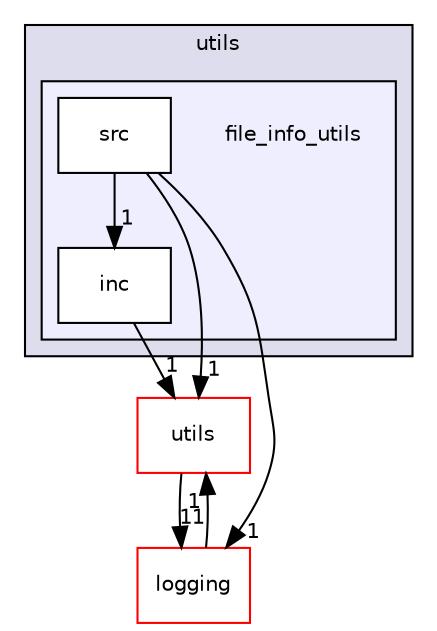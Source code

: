 digraph "src/diagnostics_component/utils/file_info_utils" {
  compound=true
  node [ fontsize="10", fontname="Helvetica"];
  edge [ labelfontsize="10", labelfontname="Helvetica"];
  subgraph clusterdir_0b08a3592cead61e1dbb133c3ae6d98a {
    graph [ bgcolor="#ddddee", pencolor="black", label="utils" fontname="Helvetica", fontsize="10", URL="dir_0b08a3592cead61e1dbb133c3ae6d98a.html"]
  subgraph clusterdir_bfe26cce97e368d8bc4861cf3a93640b {
    graph [ bgcolor="#eeeeff", pencolor="black", label="" URL="dir_bfe26cce97e368d8bc4861cf3a93640b.html"];
    dir_bfe26cce97e368d8bc4861cf3a93640b [shape=plaintext label="file_info_utils"];
    dir_ce834063d4d11ed3cf47338e0c473a7c [shape=box label="inc" color="black" fillcolor="white" style="filled" URL="dir_ce834063d4d11ed3cf47338e0c473a7c.html"];
    dir_f141d672bd3bb25d3cddfeb282ce306b [shape=box label="src" color="black" fillcolor="white" style="filled" URL="dir_f141d672bd3bb25d3cddfeb282ce306b.html"];
  }
  }
  dir_b3320b59a4aa4a7431bc8488b87009bf [shape=box label="logging" fillcolor="white" style="filled" color="red" URL="dir_b3320b59a4aa4a7431bc8488b87009bf.html"];
  dir_313caf1132e152dd9b58bea13a4052ca [shape=box label="utils" fillcolor="white" style="filled" color="red" URL="dir_313caf1132e152dd9b58bea13a4052ca.html"];
  dir_ce834063d4d11ed3cf47338e0c473a7c->dir_313caf1132e152dd9b58bea13a4052ca [headlabel="1", labeldistance=1.5 headhref="dir_000067_000154.html"];
  dir_f141d672bd3bb25d3cddfeb282ce306b->dir_ce834063d4d11ed3cf47338e0c473a7c [headlabel="1", labeldistance=1.5 headhref="dir_000068_000067.html"];
  dir_f141d672bd3bb25d3cddfeb282ce306b->dir_b3320b59a4aa4a7431bc8488b87009bf [headlabel="1", labeldistance=1.5 headhref="dir_000068_000143.html"];
  dir_f141d672bd3bb25d3cddfeb282ce306b->dir_313caf1132e152dd9b58bea13a4052ca [headlabel="1", labeldistance=1.5 headhref="dir_000068_000154.html"];
  dir_b3320b59a4aa4a7431bc8488b87009bf->dir_313caf1132e152dd9b58bea13a4052ca [headlabel="1", labeldistance=1.5 headhref="dir_000143_000154.html"];
  dir_313caf1132e152dd9b58bea13a4052ca->dir_b3320b59a4aa4a7431bc8488b87009bf [headlabel="11", labeldistance=1.5 headhref="dir_000154_000143.html"];
}
